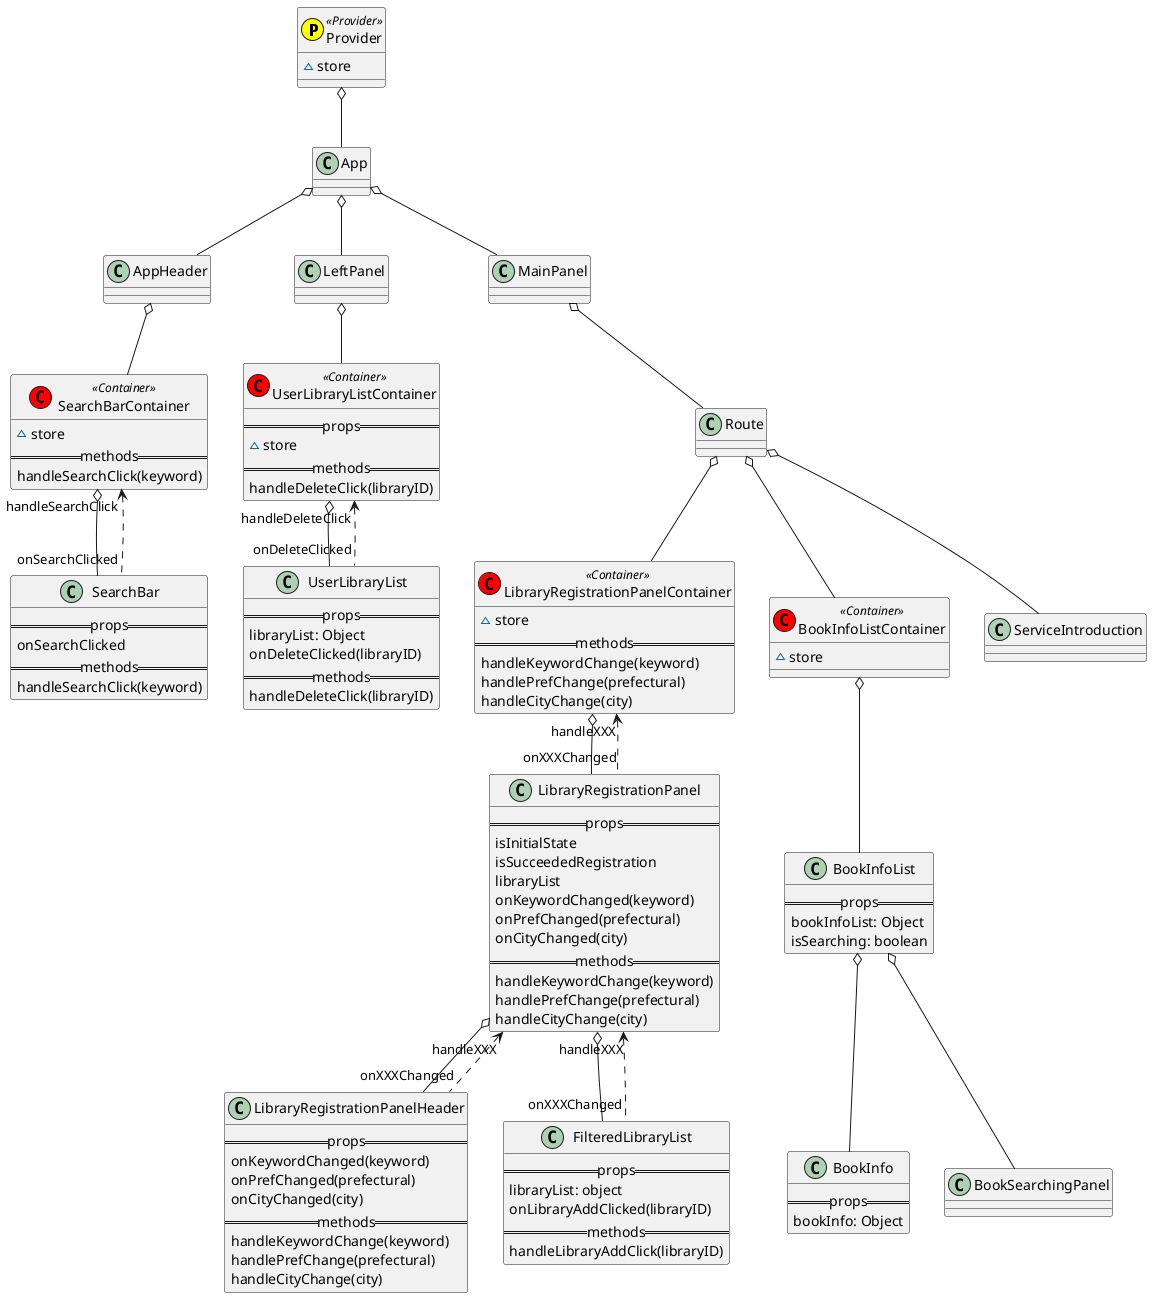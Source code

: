 @startuml

class Provider <<(P, yellow) Provider>> {
  ~store
}

class App {

}

'Header
class AppHeader {

}

class SearchBarContainer <<(C, red) Container>> {
  ~store
  ==methods==
  handleSearchClick(keyword)
}

class SearchBar {
  ==props==
  onSearchClicked
  ==methods==
  handleSearchClick(keyword)
}

'LeftPanel
class LeftPanel {

}

class UserLibraryListContainer <<(C, red) Container>> {
  ==props==
  ~store
  ==methods==
  handleDeleteClick(libraryID)
}

class UserLibraryList {
  ==props==
  libraryList: Object
  onDeleteClicked(libraryID)
  ==methods==
  handleDeleteClick(libraryID)
}

'LibraryRegistrationPanel'
class LibraryRegistrationPanelContainer <<(C, red) Container>> {
  ~store
  ==methods==
  handleKeywordChange(keyword)
  handlePrefChange(prefectural)
  handleCityChange(city)
}

class LibraryRegistrationPanel {
  ==props==
  isInitialState
  isSucceededRegistration
  libraryList
  onKeywordChanged(keyword)
  onPrefChanged(prefectural)
  onCityChanged(city)
  ==methods==
  handleKeywordChange(keyword)
  handlePrefChange(prefectural)
  handleCityChange(city)
}

class LibraryRegistrationPanelHeader {
  ==props==
  onKeywordChanged(keyword)
  onPrefChanged(prefectural)
  onCityChanged(city)
  ==methods==
  handleKeywordChange(keyword)
  handlePrefChange(prefectural)
  handleCityChange(city)
}

class FilteredLibraryList {
  ==props==
  libraryList: object
  onLibraryAddClicked(libraryID)
  ==methods==
  handleLibraryAddClick(libraryID)
}

'BookInfo'
class BookInfoListContainer <<(C, red)Container>> {
  ~store
}

class BookInfoList {
  ==props==
  bookInfoList: Object
  isSearching: boolean
}

class BookInfo {
  ==props==
  bookInfo: Object
}


Provider o-- App

  App o-- AppHeader
    AppHeader o-- SearchBarContainer
      SearchBarContainer o-- SearchBar
      SearchBarContainer "handleSearchClick" <.. "onSearchClicked" SearchBar

  App o-- LeftPanel
    LeftPanel o-- UserLibraryListContainer
      UserLibraryListContainer o-- UserLibraryList
      UserLibraryListContainer "handleDeleteClick" <.. "onDeleteClicked" UserLibraryList

  App o-- MainPanel
    MainPanel o-- Route
      Route o-- ServiceIntroduction
      Route o-- LibraryRegistrationPanelContainer
        LibraryRegistrationPanelContainer o-- LibraryRegistrationPanel
        LibraryRegistrationPanelContainer "handleXXX" <.. "onXXXChanged" LibraryRegistrationPanel
          LibraryRegistrationPanel o-- LibraryRegistrationPanelHeader
          LibraryRegistrationPanel "handleXXX" <.. "onXXXChanged" LibraryRegistrationPanelHeader
          LibraryRegistrationPanel o-- FilteredLibraryList
          LibraryRegistrationPanel "handleXXX"  <.. "onXXXChanged" FilteredLibraryList
      Route o-- BookInfoListContainer
        BookInfoListContainer o-- BookInfoList
          BookInfoList o-- BookInfo
          BookInfoList o-- BookSearchingPanel


@enduml
